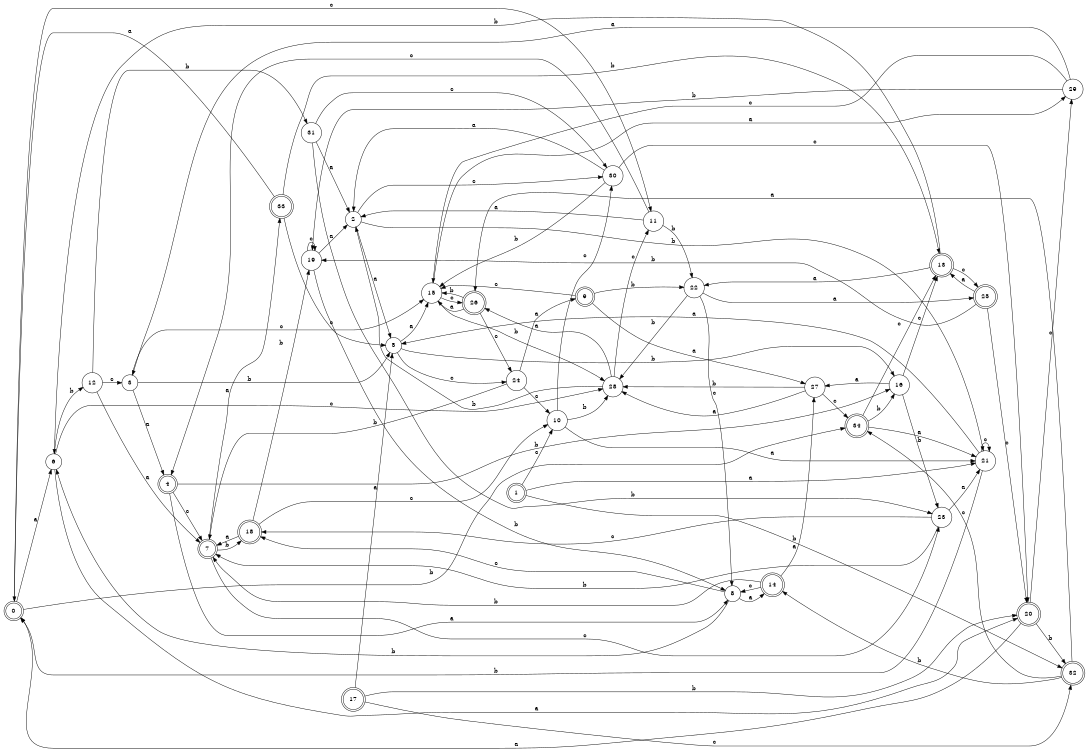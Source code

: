digraph n28_8 {
__start0 [label="" shape="none"];

rankdir=LR;
size="8,5";

s0 [style="rounded,filled", color="black", fillcolor="white" shape="doublecircle", label="0"];
s1 [style="rounded,filled", color="black", fillcolor="white" shape="doublecircle", label="1"];
s2 [style="filled", color="black", fillcolor="white" shape="circle", label="2"];
s3 [style="filled", color="black", fillcolor="white" shape="circle", label="3"];
s4 [style="rounded,filled", color="black", fillcolor="white" shape="doublecircle", label="4"];
s5 [style="filled", color="black", fillcolor="white" shape="circle", label="5"];
s6 [style="filled", color="black", fillcolor="white" shape="circle", label="6"];
s7 [style="rounded,filled", color="black", fillcolor="white" shape="doublecircle", label="7"];
s8 [style="filled", color="black", fillcolor="white" shape="circle", label="8"];
s9 [style="rounded,filled", color="black", fillcolor="white" shape="doublecircle", label="9"];
s10 [style="filled", color="black", fillcolor="white" shape="circle", label="10"];
s11 [style="filled", color="black", fillcolor="white" shape="circle", label="11"];
s12 [style="filled", color="black", fillcolor="white" shape="circle", label="12"];
s13 [style="rounded,filled", color="black", fillcolor="white" shape="doublecircle", label="13"];
s14 [style="rounded,filled", color="black", fillcolor="white" shape="doublecircle", label="14"];
s15 [style="filled", color="black", fillcolor="white" shape="circle", label="15"];
s16 [style="filled", color="black", fillcolor="white" shape="circle", label="16"];
s17 [style="rounded,filled", color="black", fillcolor="white" shape="doublecircle", label="17"];
s18 [style="rounded,filled", color="black", fillcolor="white" shape="doublecircle", label="18"];
s19 [style="filled", color="black", fillcolor="white" shape="circle", label="19"];
s20 [style="rounded,filled", color="black", fillcolor="white" shape="doublecircle", label="20"];
s21 [style="filled", color="black", fillcolor="white" shape="circle", label="21"];
s22 [style="filled", color="black", fillcolor="white" shape="circle", label="22"];
s23 [style="filled", color="black", fillcolor="white" shape="circle", label="23"];
s24 [style="filled", color="black", fillcolor="white" shape="circle", label="24"];
s25 [style="rounded,filled", color="black", fillcolor="white" shape="doublecircle", label="25"];
s26 [style="rounded,filled", color="black", fillcolor="white" shape="doublecircle", label="26"];
s27 [style="filled", color="black", fillcolor="white" shape="circle", label="27"];
s28 [style="filled", color="black", fillcolor="white" shape="circle", label="28"];
s29 [style="filled", color="black", fillcolor="white" shape="circle", label="29"];
s30 [style="filled", color="black", fillcolor="white" shape="circle", label="30"];
s31 [style="filled", color="black", fillcolor="white" shape="circle", label="31"];
s32 [style="rounded,filled", color="black", fillcolor="white" shape="doublecircle", label="32"];
s33 [style="rounded,filled", color="black", fillcolor="white" shape="doublecircle", label="33"];
s34 [style="rounded,filled", color="black", fillcolor="white" shape="doublecircle", label="34"];
s0 -> s6 [label="a"];
s0 -> s34 [label="b"];
s0 -> s11 [label="c"];
s1 -> s21 [label="a"];
s1 -> s32 [label="b"];
s1 -> s10 [label="c"];
s2 -> s5 [label="a"];
s2 -> s21 [label="b"];
s2 -> s30 [label="c"];
s3 -> s4 [label="a"];
s3 -> s5 [label="b"];
s3 -> s15 [label="c"];
s4 -> s8 [label="a"];
s4 -> s16 [label="b"];
s4 -> s7 [label="c"];
s5 -> s15 [label="a"];
s5 -> s16 [label="b"];
s5 -> s24 [label="c"];
s6 -> s20 [label="a"];
s6 -> s12 [label="b"];
s6 -> s28 [label="c"];
s7 -> s33 [label="a"];
s7 -> s18 [label="b"];
s7 -> s23 [label="c"];
s8 -> s14 [label="a"];
s8 -> s6 [label="b"];
s8 -> s18 [label="c"];
s9 -> s27 [label="a"];
s9 -> s22 [label="b"];
s9 -> s15 [label="c"];
s10 -> s21 [label="a"];
s10 -> s28 [label="b"];
s10 -> s30 [label="c"];
s11 -> s2 [label="a"];
s11 -> s22 [label="b"];
s11 -> s4 [label="c"];
s12 -> s7 [label="a"];
s12 -> s31 [label="b"];
s12 -> s3 [label="c"];
s13 -> s22 [label="a"];
s13 -> s6 [label="b"];
s13 -> s25 [label="c"];
s14 -> s27 [label="a"];
s14 -> s7 [label="b"];
s14 -> s8 [label="c"];
s15 -> s29 [label="a"];
s15 -> s28 [label="b"];
s15 -> s26 [label="c"];
s16 -> s27 [label="a"];
s16 -> s23 [label="b"];
s16 -> s13 [label="c"];
s17 -> s5 [label="a"];
s17 -> s20 [label="b"];
s17 -> s32 [label="c"];
s18 -> s7 [label="a"];
s18 -> s19 [label="b"];
s18 -> s10 [label="c"];
s19 -> s2 [label="a"];
s19 -> s8 [label="b"];
s19 -> s19 [label="c"];
s20 -> s0 [label="a"];
s20 -> s32 [label="b"];
s20 -> s29 [label="c"];
s21 -> s5 [label="a"];
s21 -> s0 [label="b"];
s21 -> s21 [label="c"];
s22 -> s25 [label="a"];
s22 -> s28 [label="b"];
s22 -> s8 [label="c"];
s23 -> s21 [label="a"];
s23 -> s7 [label="b"];
s23 -> s18 [label="c"];
s24 -> s9 [label="a"];
s24 -> s7 [label="b"];
s24 -> s10 [label="c"];
s25 -> s13 [label="a"];
s25 -> s19 [label="b"];
s25 -> s20 [label="c"];
s26 -> s15 [label="a"];
s26 -> s15 [label="b"];
s26 -> s24 [label="c"];
s27 -> s28 [label="a"];
s27 -> s28 [label="b"];
s27 -> s34 [label="c"];
s28 -> s26 [label="a"];
s28 -> s2 [label="b"];
s28 -> s11 [label="c"];
s29 -> s3 [label="a"];
s29 -> s19 [label="b"];
s29 -> s15 [label="c"];
s30 -> s2 [label="a"];
s30 -> s15 [label="b"];
s30 -> s20 [label="c"];
s31 -> s2 [label="a"];
s31 -> s23 [label="b"];
s31 -> s30 [label="c"];
s32 -> s26 [label="a"];
s32 -> s14 [label="b"];
s32 -> s34 [label="c"];
s33 -> s0 [label="a"];
s33 -> s13 [label="b"];
s33 -> s5 [label="c"];
s34 -> s21 [label="a"];
s34 -> s16 [label="b"];
s34 -> s13 [label="c"];

}